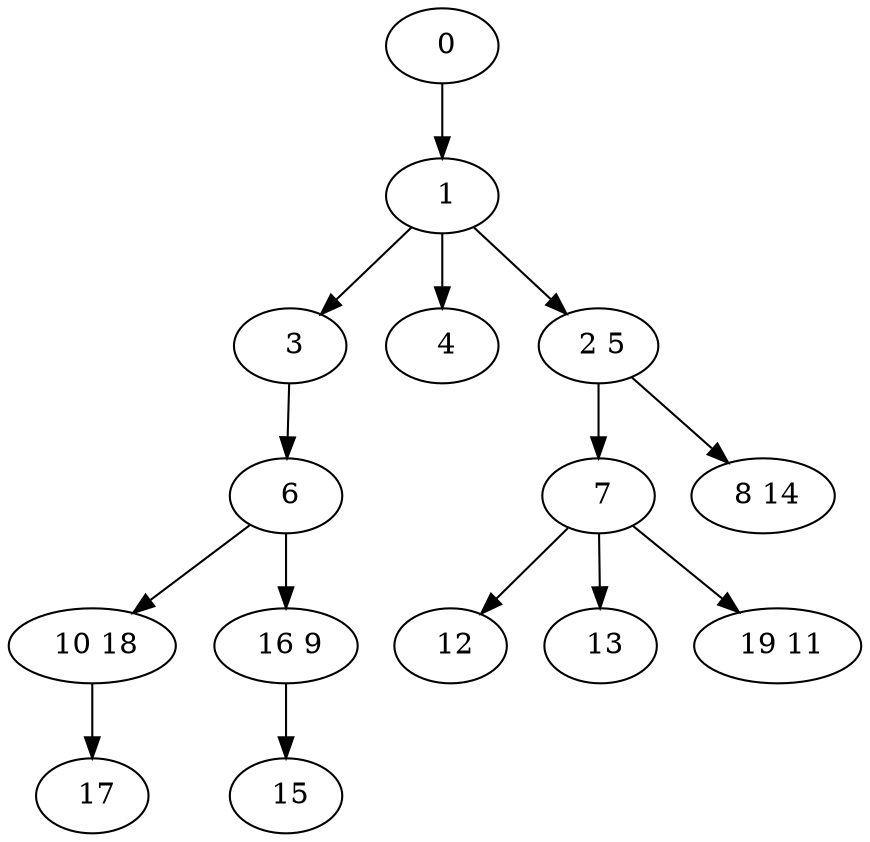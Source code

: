 digraph mytree {
" 0" -> " 1";
" 1" -> " 3";
" 1" -> " 4";
" 1" -> " 2 5";
" 3" -> " 6";
" 4";
" 2 5" -> " 7";
" 2 5" -> " 8 14";
" 6" -> " 10 18";
" 6" -> " 16 9";
" 10 18" -> " 17";
" 16 9" -> " 15";
" 7" -> " 12";
" 7" -> " 13";
" 7" -> " 19 11";
" 12";
" 13";
" 19 11";
" 17";
" 15";
" 8 14";
}

